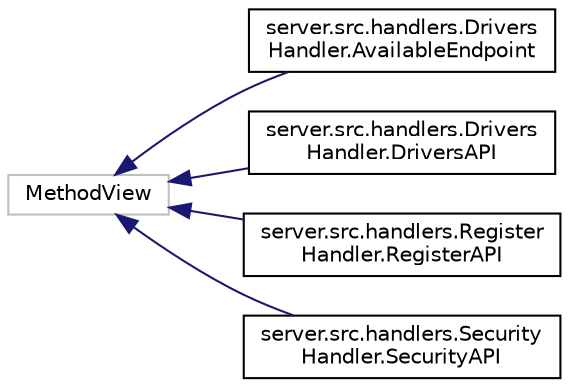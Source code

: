 digraph "Graphical Class Hierarchy"
{
  edge [fontname="Helvetica",fontsize="10",labelfontname="Helvetica",labelfontsize="10"];
  node [fontname="Helvetica",fontsize="10",shape=record];
  rankdir="LR";
  Node1 [label="MethodView",height=0.2,width=0.4,color="grey75", fillcolor="white", style="filled"];
  Node1 -> Node2 [dir="back",color="midnightblue",fontsize="10",style="solid",fontname="Helvetica"];
  Node2 [label="server.src.handlers.Drivers\lHandler.AvailableEndpoint",height=0.2,width=0.4,color="black", fillcolor="white", style="filled",URL="$classserver_1_1src_1_1handlers_1_1_drivers_handler_1_1_available_endpoint.html"];
  Node1 -> Node3 [dir="back",color="midnightblue",fontsize="10",style="solid",fontname="Helvetica"];
  Node3 [label="server.src.handlers.Drivers\lHandler.DriversAPI",height=0.2,width=0.4,color="black", fillcolor="white", style="filled",URL="$classserver_1_1src_1_1handlers_1_1_drivers_handler_1_1_drivers_a_p_i.html"];
  Node1 -> Node4 [dir="back",color="midnightblue",fontsize="10",style="solid",fontname="Helvetica"];
  Node4 [label="server.src.handlers.Register\lHandler.RegisterAPI",height=0.2,width=0.4,color="black", fillcolor="white", style="filled",URL="$classserver_1_1src_1_1handlers_1_1_register_handler_1_1_register_a_p_i.html"];
  Node1 -> Node5 [dir="back",color="midnightblue",fontsize="10",style="solid",fontname="Helvetica"];
  Node5 [label="server.src.handlers.Security\lHandler.SecurityAPI",height=0.2,width=0.4,color="black", fillcolor="white", style="filled",URL="$classserver_1_1src_1_1handlers_1_1_security_handler_1_1_security_a_p_i.html"];
}
